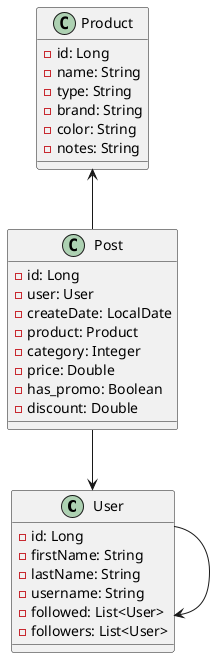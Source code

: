 @startuml
'https://plantuml.com/class-diagram

class User {
    - id: Long
    - firstName: String
    - lastName: String
    - username: String
    - followed: List<User>
    - followers: List<User>
}

User --> User

Post --> User

class Post {
    - id: Long
    - user: User
    - createDate: LocalDate
    - product: Product
    - category: Integer
    - price: Double
    - has_promo: Boolean
    - discount: Double
}

Product <-- Post

class Product {
    - id: Long
    - name: String
    - type: String
    - brand: String
    - color: String
    - notes: String
}

@enduml